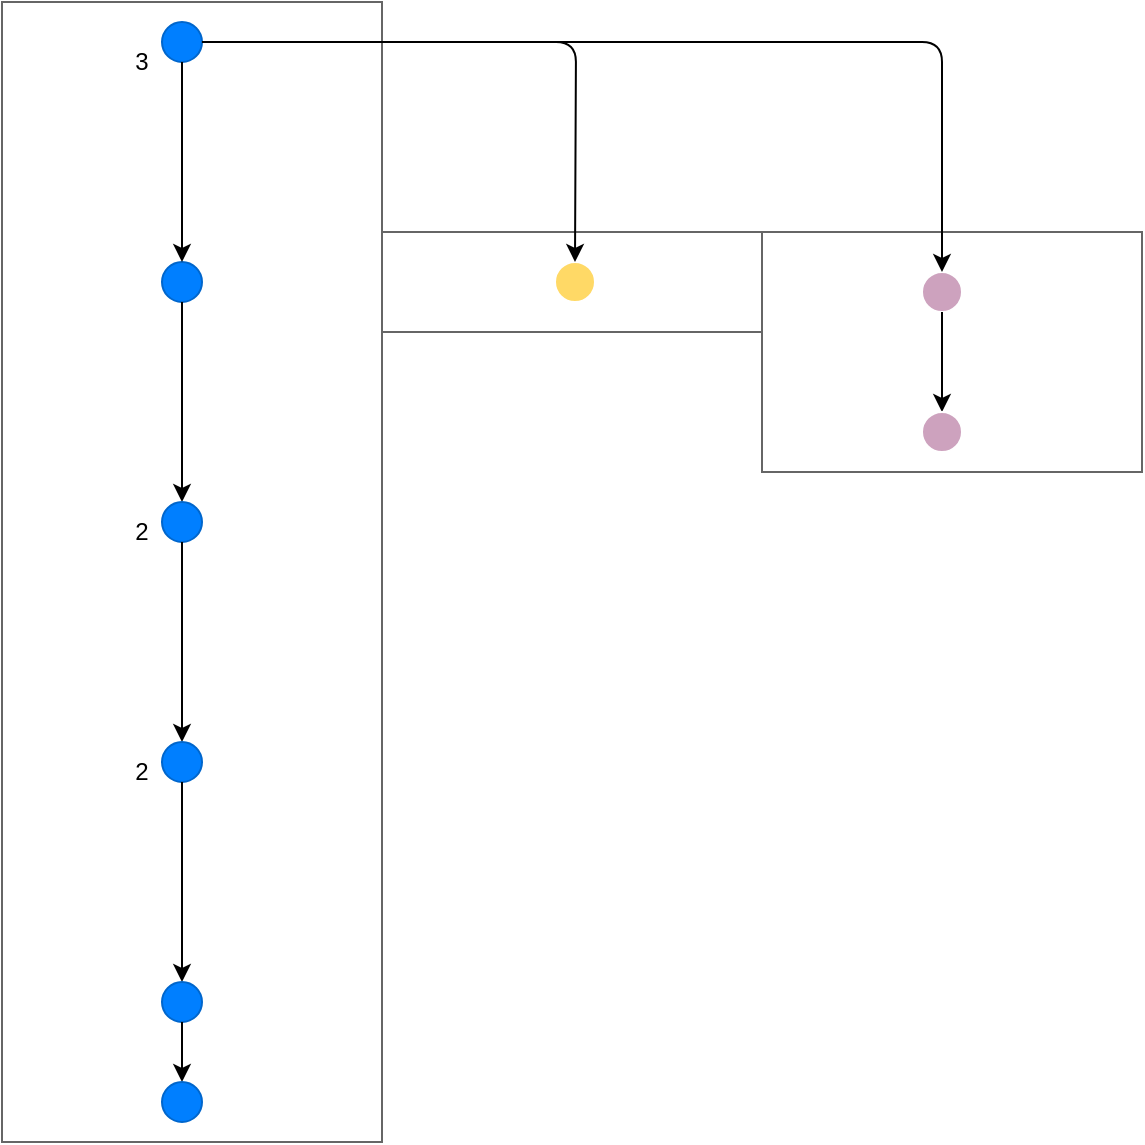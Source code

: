 <mxfile version="12.3.9" type="device" pages="1"><diagram id="97aMI3hhs4ziLORD0T4p" name="Page-1"><mxGraphModel dx="1238" dy="833" grid="1" gridSize="10" guides="1" tooltips="1" connect="1" arrows="1" fold="1" page="1" pageScale="1" pageWidth="827" pageHeight="1169" math="0" shadow="0"><root><mxCell id="0"/><mxCell id="1" parent="0"/><mxCell id="OSR3fewxnltWIFqrOa_--115" value="" style="rounded=0;whiteSpace=wrap;html=1;strokeColor=#666666;fillColor=none;" vertex="1" parent="1"><mxGeometry x="40" y="10" width="190" height="570" as="geometry"/></mxCell><mxCell id="OSR3fewxnltWIFqrOa_--118" value="" style="ellipse;whiteSpace=wrap;html=1;aspect=fixed;fillColor=#FFD966;strokeColor=#FFFFFF;" vertex="1" parent="1"><mxGeometry x="316.5" y="140" width="20" height="20" as="geometry"/></mxCell><mxCell id="OSR3fewxnltWIFqrOa_--119" value="" style="rounded=0;whiteSpace=wrap;html=1;strokeColor=#666666;fillColor=none;" vertex="1" parent="1"><mxGeometry x="230" y="125" width="190" height="50" as="geometry"/></mxCell><mxCell id="OSR3fewxnltWIFqrOa_--121" value="" style="ellipse;whiteSpace=wrap;html=1;aspect=fixed;fillColor=#CDA2BE;strokeColor=#FFFFFF;" vertex="1" parent="1"><mxGeometry x="500" y="145" width="20" height="20" as="geometry"/></mxCell><mxCell id="OSR3fewxnltWIFqrOa_--122" value="" style="endArrow=classic;html=1;exitX=0.5;exitY=1;exitDx=0;exitDy=0;entryX=0.5;entryY=0;entryDx=0;entryDy=0;" edge="1" parent="1" source="OSR3fewxnltWIFqrOa_--121" target="OSR3fewxnltWIFqrOa_--123"><mxGeometry width="50" height="50" relative="1" as="geometry"><mxPoint x="500" y="265" as="sourcePoint"/><mxPoint x="530" y="215" as="targetPoint"/></mxGeometry></mxCell><mxCell id="OSR3fewxnltWIFqrOa_--123" value="" style="ellipse;whiteSpace=wrap;html=1;aspect=fixed;fillColor=#CDA2BE;strokeColor=#FFFFFF;" vertex="1" parent="1"><mxGeometry x="500" y="215" width="20" height="20" as="geometry"/></mxCell><mxCell id="OSR3fewxnltWIFqrOa_--124" value="" style="rounded=0;whiteSpace=wrap;html=1;strokeColor=#666666;fillColor=none;" vertex="1" parent="1"><mxGeometry x="420" y="125" width="190" height="120" as="geometry"/></mxCell><mxCell id="OSR3fewxnltWIFqrOa_--177" value="&lt;div&gt;3&lt;/div&gt;" style="text;html=1;strokeColor=none;fillColor=none;align=center;verticalAlign=middle;whiteSpace=wrap;rounded=0;" vertex="1" parent="1"><mxGeometry x="100" y="35" width="20" height="10" as="geometry"/></mxCell><mxCell id="OSR3fewxnltWIFqrOa_--180" value="&lt;div&gt;2&lt;/div&gt;" style="text;html=1;strokeColor=none;fillColor=none;align=center;verticalAlign=middle;whiteSpace=wrap;rounded=0;" vertex="1" parent="1"><mxGeometry x="100" y="270" width="20" height="10" as="geometry"/></mxCell><mxCell id="OSR3fewxnltWIFqrOa_--181" value="&lt;div&gt;2&lt;/div&gt;" style="text;html=1;strokeColor=none;fillColor=none;align=center;verticalAlign=middle;whiteSpace=wrap;rounded=0;" vertex="1" parent="1"><mxGeometry x="100" y="390" width="20" height="10" as="geometry"/></mxCell><mxCell id="OSR3fewxnltWIFqrOa_--95" value="" style="group" vertex="1" connectable="0" parent="1"><mxGeometry x="120" y="140" width="20" height="120" as="geometry"/></mxCell><mxCell id="OSR3fewxnltWIFqrOa_--96" value="" style="group" vertex="1" connectable="0" parent="OSR3fewxnltWIFqrOa_--95"><mxGeometry width="20" height="120" as="geometry"/></mxCell><mxCell id="OSR3fewxnltWIFqrOa_--97" value="" style="ellipse;whiteSpace=wrap;html=1;aspect=fixed;fillColor=#007FFF;strokeColor=#0066CC;" vertex="1" parent="OSR3fewxnltWIFqrOa_--96"><mxGeometry width="20" height="20" as="geometry"/></mxCell><mxCell id="OSR3fewxnltWIFqrOa_--98" value="" style="endArrow=classic;html=1;exitX=0.5;exitY=1;exitDx=0;exitDy=0;" edge="1" parent="OSR3fewxnltWIFqrOa_--96" source="OSR3fewxnltWIFqrOa_--97"><mxGeometry width="50" height="50" relative="1" as="geometry"><mxPoint y="120" as="sourcePoint"/><mxPoint x="10" y="120" as="targetPoint"/></mxGeometry></mxCell><mxCell id="OSR3fewxnltWIFqrOa_--99" value="" style="group" vertex="1" connectable="0" parent="1"><mxGeometry x="120" y="260" width="20" height="240" as="geometry"/></mxCell><mxCell id="OSR3fewxnltWIFqrOa_--100" value="" style="ellipse;whiteSpace=wrap;html=1;aspect=fixed;fillColor=#007FFF;strokeColor=#0066CC;" vertex="1" parent="OSR3fewxnltWIFqrOa_--99"><mxGeometry width="20" height="20" as="geometry"/></mxCell><mxCell id="OSR3fewxnltWIFqrOa_--101" value="" style="endArrow=classic;html=1;exitX=0.5;exitY=1;exitDx=0;exitDy=0;" edge="1" parent="OSR3fewxnltWIFqrOa_--99" source="OSR3fewxnltWIFqrOa_--100"><mxGeometry width="50" height="50" relative="1" as="geometry"><mxPoint y="120" as="sourcePoint"/><mxPoint x="10" y="120" as="targetPoint"/></mxGeometry></mxCell><mxCell id="OSR3fewxnltWIFqrOa_--102" value="" style="group" vertex="1" connectable="0" parent="OSR3fewxnltWIFqrOa_--99"><mxGeometry y="120" width="20" height="120" as="geometry"/></mxCell><mxCell id="OSR3fewxnltWIFqrOa_--103" value="" style="ellipse;whiteSpace=wrap;html=1;aspect=fixed;fillColor=#007FFF;strokeColor=#0066CC;" vertex="1" parent="OSR3fewxnltWIFqrOa_--102"><mxGeometry width="20" height="20" as="geometry"/></mxCell><mxCell id="OSR3fewxnltWIFqrOa_--104" value="" style="endArrow=classic;html=1;exitX=0.5;exitY=1;exitDx=0;exitDy=0;" edge="1" parent="OSR3fewxnltWIFqrOa_--102" source="OSR3fewxnltWIFqrOa_--103"><mxGeometry width="50" height="50" relative="1" as="geometry"><mxPoint y="120" as="sourcePoint"/><mxPoint x="10" y="120" as="targetPoint"/></mxGeometry></mxCell><mxCell id="OSR3fewxnltWIFqrOa_--105" value="" style="ellipse;whiteSpace=wrap;html=1;aspect=fixed;fillColor=#007FFF;strokeColor=#0066CC;" vertex="1" parent="1"><mxGeometry x="120" y="500" width="20" height="20" as="geometry"/></mxCell><mxCell id="OSR3fewxnltWIFqrOa_--106" value="" style="endArrow=classic;html=1;exitX=0.5;exitY=1;exitDx=0;exitDy=0;" edge="1" parent="1" source="OSR3fewxnltWIFqrOa_--105"><mxGeometry width="50" height="50" relative="1" as="geometry"><mxPoint x="120" y="620" as="sourcePoint"/><mxPoint x="130" y="550" as="targetPoint"/></mxGeometry></mxCell><mxCell id="OSR3fewxnltWIFqrOa_--107" value="" style="ellipse;whiteSpace=wrap;html=1;aspect=fixed;fillColor=#007FFF;strokeColor=#0066CC;" vertex="1" parent="1"><mxGeometry x="120" y="550" width="20" height="20" as="geometry"/></mxCell><mxCell id="OSR3fewxnltWIFqrOa_--108" value="" style="ellipse;whiteSpace=wrap;html=1;aspect=fixed;fillColor=#007FFF;strokeColor=#0066CC;" vertex="1" parent="1"><mxGeometry x="120" y="20" width="20" height="20" as="geometry"/></mxCell><mxCell id="OSR3fewxnltWIFqrOa_--109" value="" style="endArrow=classic;html=1;exitX=0.5;exitY=1;exitDx=0;exitDy=0;" edge="1" parent="1" source="OSR3fewxnltWIFqrOa_--108"><mxGeometry width="50" height="50" relative="1" as="geometry"><mxPoint x="120" y="140" as="sourcePoint"/><mxPoint x="130" y="140" as="targetPoint"/></mxGeometry></mxCell><mxCell id="OSR3fewxnltWIFqrOa_--185" value="" style="endArrow=classic;html=1;exitX=1;exitY=0.5;exitDx=0;exitDy=0;entryX=0.5;entryY=0;entryDx=0;entryDy=0;" edge="1" parent="1" source="OSR3fewxnltWIFqrOa_--108" target="OSR3fewxnltWIFqrOa_--118"><mxGeometry width="50" height="50" relative="1" as="geometry"><mxPoint x="370" y="90" as="sourcePoint"/><mxPoint x="360" y="60" as="targetPoint"/><Array as="points"><mxPoint x="327" y="30"/></Array></mxGeometry></mxCell><mxCell id="OSR3fewxnltWIFqrOa_--186" value="" style="endArrow=classic;html=1;exitX=1;exitY=0.5;exitDx=0;exitDy=0;entryX=0.5;entryY=0;entryDx=0;entryDy=0;" edge="1" parent="1" source="OSR3fewxnltWIFqrOa_--108" target="OSR3fewxnltWIFqrOa_--121"><mxGeometry width="50" height="50" relative="1" as="geometry"><mxPoint x="430" y="90" as="sourcePoint"/><mxPoint x="480" y="40" as="targetPoint"/><Array as="points"><mxPoint x="510" y="30"/></Array></mxGeometry></mxCell></root></mxGraphModel></diagram></mxfile>
